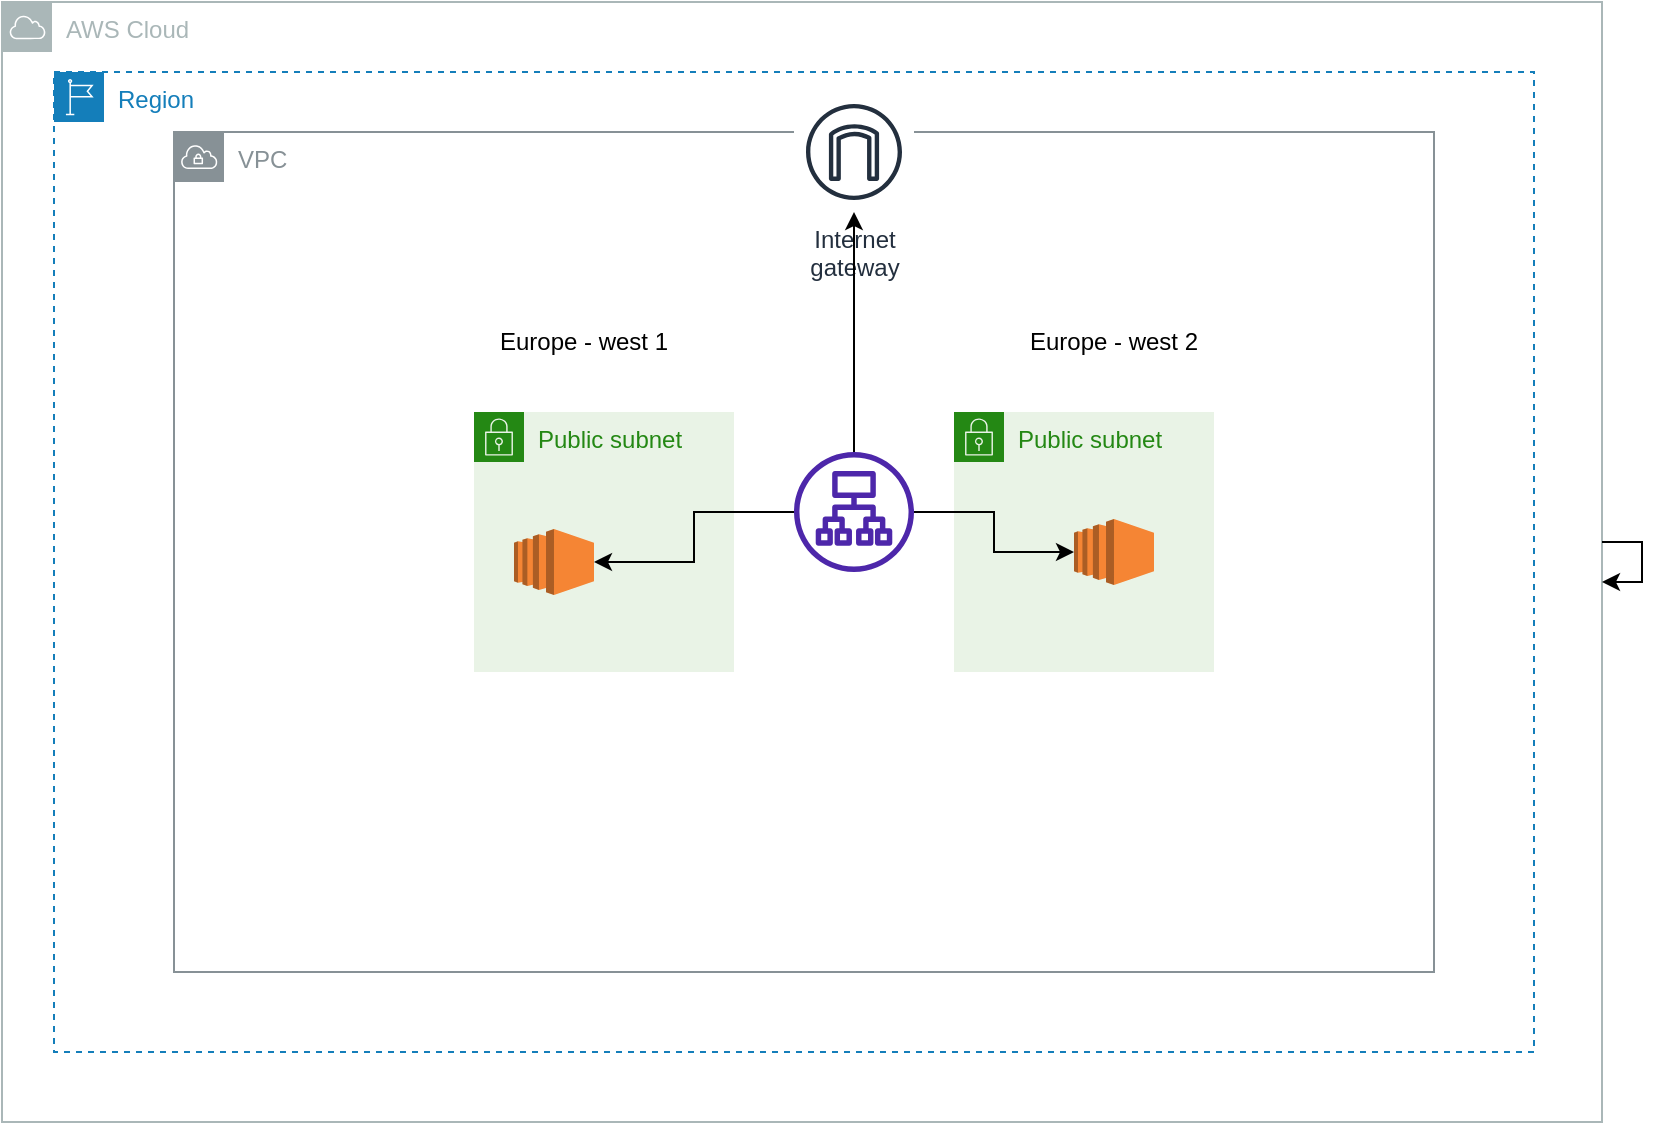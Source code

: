 <mxfile version="21.6.3" type="github">
  <diagram name="Page-1" id="KWkc77vTmRugaMP4yq44">
    <mxGraphModel dx="954" dy="552" grid="1" gridSize="10" guides="1" tooltips="1" connect="1" arrows="1" fold="1" page="1" pageScale="1" pageWidth="827" pageHeight="1169" math="0" shadow="0">
      <root>
        <mxCell id="0" />
        <mxCell id="1" parent="0" />
        <mxCell id="XuecQFrn2W3CZR-dIWFD-1" value="VPC" style="sketch=0;outlineConnect=0;gradientColor=none;html=1;whiteSpace=wrap;fontSize=12;fontStyle=0;shape=mxgraph.aws4.group;grIcon=mxgraph.aws4.group_vpc;strokeColor=#879196;fillColor=none;verticalAlign=top;align=left;spacingLeft=30;fontColor=#879196;dashed=0;" parent="1" vertex="1">
          <mxGeometry x="100" y="80" width="630" height="420" as="geometry" />
        </mxCell>
        <mxCell id="Su-aH5Q60Cl0zkk8TBok-1" value="Region" style="points=[[0,0],[0.25,0],[0.5,0],[0.75,0],[1,0],[1,0.25],[1,0.5],[1,0.75],[1,1],[0.75,1],[0.5,1],[0.25,1],[0,1],[0,0.75],[0,0.5],[0,0.25]];outlineConnect=0;gradientColor=none;html=1;whiteSpace=wrap;fontSize=12;fontStyle=0;container=1;pointerEvents=0;collapsible=0;recursiveResize=0;shape=mxgraph.aws4.group;grIcon=mxgraph.aws4.group_region;strokeColor=#147EBA;fillColor=none;verticalAlign=top;align=left;spacingLeft=30;fontColor=#147EBA;dashed=1;" vertex="1" parent="1">
          <mxGeometry x="40" y="50" width="740" height="490" as="geometry" />
        </mxCell>
        <mxCell id="Su-aH5Q60Cl0zkk8TBok-2" value="AWS Cloud" style="sketch=0;outlineConnect=0;gradientColor=none;html=1;whiteSpace=wrap;fontSize=12;fontStyle=0;shape=mxgraph.aws4.group;grIcon=mxgraph.aws4.group_aws_cloud;strokeColor=#AAB7B8;fillColor=none;verticalAlign=top;align=left;spacingLeft=30;fontColor=#AAB7B8;dashed=0;" vertex="1" parent="1">
          <mxGeometry x="14" y="15" width="800" height="560" as="geometry" />
        </mxCell>
        <mxCell id="Su-aH5Q60Cl0zkk8TBok-3" value="Public subnet" style="points=[[0,0],[0.25,0],[0.5,0],[0.75,0],[1,0],[1,0.25],[1,0.5],[1,0.75],[1,1],[0.75,1],[0.5,1],[0.25,1],[0,1],[0,0.75],[0,0.5],[0,0.25]];outlineConnect=0;gradientColor=none;html=1;whiteSpace=wrap;fontSize=12;fontStyle=0;container=1;pointerEvents=0;collapsible=0;recursiveResize=0;shape=mxgraph.aws4.group;grIcon=mxgraph.aws4.group_security_group;grStroke=0;strokeColor=#248814;fillColor=#E9F3E6;verticalAlign=top;align=left;spacingLeft=30;fontColor=#248814;dashed=0;" vertex="1" parent="1">
          <mxGeometry x="490" y="220" width="130" height="130" as="geometry" />
        </mxCell>
        <mxCell id="Su-aH5Q60Cl0zkk8TBok-8" value="" style="outlineConnect=0;dashed=0;verticalLabelPosition=bottom;verticalAlign=top;align=center;html=1;shape=mxgraph.aws3.ec2;fillColor=#F58534;gradientColor=none;" vertex="1" parent="Su-aH5Q60Cl0zkk8TBok-3">
          <mxGeometry x="60" y="53.5" width="40" height="33" as="geometry" />
        </mxCell>
        <mxCell id="Su-aH5Q60Cl0zkk8TBok-4" value="Public subnet" style="points=[[0,0],[0.25,0],[0.5,0],[0.75,0],[1,0],[1,0.25],[1,0.5],[1,0.75],[1,1],[0.75,1],[0.5,1],[0.25,1],[0,1],[0,0.75],[0,0.5],[0,0.25]];outlineConnect=0;gradientColor=none;html=1;whiteSpace=wrap;fontSize=12;fontStyle=0;container=1;pointerEvents=0;collapsible=0;recursiveResize=0;shape=mxgraph.aws4.group;grIcon=mxgraph.aws4.group_security_group;grStroke=0;strokeColor=#248814;fillColor=#E9F3E6;verticalAlign=top;align=left;spacingLeft=30;fontColor=#248814;dashed=0;" vertex="1" parent="1">
          <mxGeometry x="250" y="220" width="130" height="130" as="geometry" />
        </mxCell>
        <mxCell id="Su-aH5Q60Cl0zkk8TBok-7" value="" style="outlineConnect=0;dashed=0;verticalLabelPosition=bottom;verticalAlign=top;align=center;html=1;shape=mxgraph.aws3.ec2;fillColor=#F58534;gradientColor=none;" vertex="1" parent="Su-aH5Q60Cl0zkk8TBok-4">
          <mxGeometry x="20" y="58.5" width="40" height="33" as="geometry" />
        </mxCell>
        <mxCell id="Su-aH5Q60Cl0zkk8TBok-6" value="Europe - west 1" style="text;html=1;strokeColor=none;fillColor=none;align=center;verticalAlign=middle;whiteSpace=wrap;rounded=0;" vertex="1" parent="1">
          <mxGeometry x="220" y="170" width="170" height="30" as="geometry" />
        </mxCell>
        <mxCell id="Su-aH5Q60Cl0zkk8TBok-9" value="Europe - west 2&lt;br&gt;" style="text;html=1;strokeColor=none;fillColor=none;align=center;verticalAlign=middle;whiteSpace=wrap;rounded=0;" vertex="1" parent="1">
          <mxGeometry x="520" y="170" width="100" height="30" as="geometry" />
        </mxCell>
        <mxCell id="Su-aH5Q60Cl0zkk8TBok-10" value="Internet&#xa;gateway" style="sketch=0;outlineConnect=0;fontColor=#232F3E;gradientColor=none;strokeColor=#232F3E;fillColor=#ffffff;dashed=0;verticalLabelPosition=bottom;verticalAlign=top;align=center;html=1;fontSize=12;fontStyle=0;aspect=fixed;shape=mxgraph.aws4.resourceIcon;resIcon=mxgraph.aws4.internet_gateway;" vertex="1" parent="1">
          <mxGeometry x="410" y="60" width="60" height="60" as="geometry" />
        </mxCell>
        <mxCell id="Su-aH5Q60Cl0zkk8TBok-12" style="edgeStyle=orthogonalEdgeStyle;rounded=0;orthogonalLoop=1;jettySize=auto;html=1;" edge="1" parent="1" source="Su-aH5Q60Cl0zkk8TBok-11" target="Su-aH5Q60Cl0zkk8TBok-10">
          <mxGeometry relative="1" as="geometry">
            <mxPoint x="410" y="130" as="targetPoint" />
          </mxGeometry>
        </mxCell>
        <mxCell id="Su-aH5Q60Cl0zkk8TBok-13" style="edgeStyle=orthogonalEdgeStyle;rounded=0;orthogonalLoop=1;jettySize=auto;html=1;" edge="1" parent="1" source="Su-aH5Q60Cl0zkk8TBok-2" target="Su-aH5Q60Cl0zkk8TBok-2">
          <mxGeometry relative="1" as="geometry" />
        </mxCell>
        <mxCell id="Su-aH5Q60Cl0zkk8TBok-16" style="edgeStyle=orthogonalEdgeStyle;rounded=0;orthogonalLoop=1;jettySize=auto;html=1;" edge="1" parent="1" source="Su-aH5Q60Cl0zkk8TBok-11" target="Su-aH5Q60Cl0zkk8TBok-7">
          <mxGeometry relative="1" as="geometry" />
        </mxCell>
        <mxCell id="Su-aH5Q60Cl0zkk8TBok-17" style="edgeStyle=orthogonalEdgeStyle;rounded=0;orthogonalLoop=1;jettySize=auto;html=1;" edge="1" parent="1" source="Su-aH5Q60Cl0zkk8TBok-11" target="Su-aH5Q60Cl0zkk8TBok-8">
          <mxGeometry relative="1" as="geometry" />
        </mxCell>
        <mxCell id="Su-aH5Q60Cl0zkk8TBok-11" value="" style="sketch=0;outlineConnect=0;fontColor=#232F3E;gradientColor=none;fillColor=#4D27AA;strokeColor=none;dashed=0;verticalLabelPosition=bottom;verticalAlign=top;align=center;html=1;fontSize=12;fontStyle=0;aspect=fixed;pointerEvents=1;shape=mxgraph.aws4.application_load_balancer;" vertex="1" parent="1">
          <mxGeometry x="410" y="240" width="60" height="60" as="geometry" />
        </mxCell>
      </root>
    </mxGraphModel>
  </diagram>
</mxfile>
